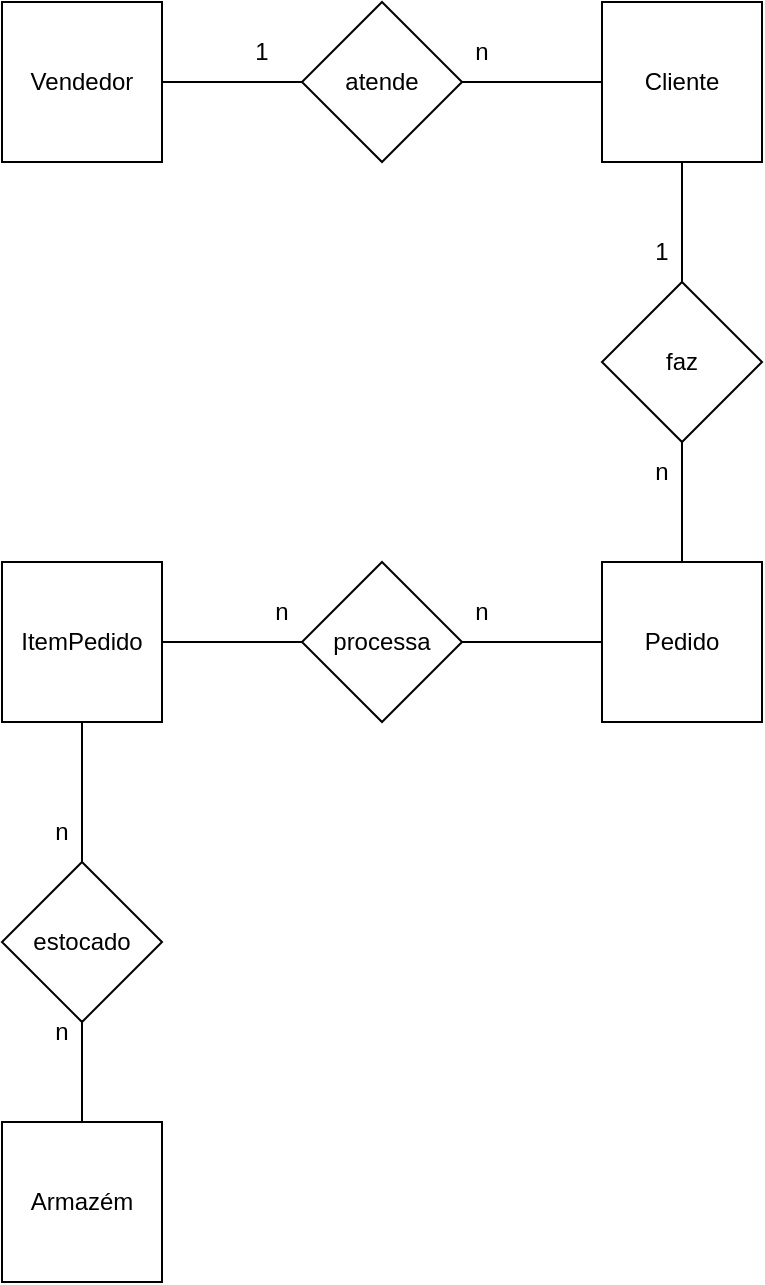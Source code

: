 <mxfile version="24.7.12">
  <diagram name="Página-1" id="MhYTZ56W9WXhxa4-GrH4">
    <mxGraphModel dx="1434" dy="786" grid="1" gridSize="10" guides="1" tooltips="1" connect="1" arrows="1" fold="1" page="1" pageScale="1" pageWidth="827" pageHeight="1169" math="0" shadow="0">
      <root>
        <mxCell id="0" />
        <mxCell id="1" parent="0" />
        <mxCell id="kSN-877ZPlSD72KdADQv-1" value="Vendedor" style="whiteSpace=wrap;html=1;aspect=fixed;" vertex="1" parent="1">
          <mxGeometry x="140" y="100" width="80" height="80" as="geometry" />
        </mxCell>
        <mxCell id="kSN-877ZPlSD72KdADQv-2" value="atende" style="rhombus;whiteSpace=wrap;html=1;" vertex="1" parent="1">
          <mxGeometry x="290" y="100" width="80" height="80" as="geometry" />
        </mxCell>
        <mxCell id="kSN-877ZPlSD72KdADQv-3" value="Cliente" style="whiteSpace=wrap;html=1;aspect=fixed;" vertex="1" parent="1">
          <mxGeometry x="440" y="100" width="80" height="80" as="geometry" />
        </mxCell>
        <mxCell id="kSN-877ZPlSD72KdADQv-5" value="Armazém" style="whiteSpace=wrap;html=1;aspect=fixed;" vertex="1" parent="1">
          <mxGeometry x="140" y="660" width="80" height="80" as="geometry" />
        </mxCell>
        <mxCell id="kSN-877ZPlSD72KdADQv-6" value="ItemPedido" style="whiteSpace=wrap;html=1;aspect=fixed;" vertex="1" parent="1">
          <mxGeometry x="140" y="380" width="80" height="80" as="geometry" />
        </mxCell>
        <mxCell id="kSN-877ZPlSD72KdADQv-8" value="faz" style="rhombus;whiteSpace=wrap;html=1;" vertex="1" parent="1">
          <mxGeometry x="440" y="240" width="80" height="80" as="geometry" />
        </mxCell>
        <mxCell id="kSN-877ZPlSD72KdADQv-9" value="" style="endArrow=none;html=1;rounded=0;exitX=1;exitY=0.5;exitDx=0;exitDy=0;entryX=0;entryY=0.5;entryDx=0;entryDy=0;" edge="1" parent="1" source="kSN-877ZPlSD72KdADQv-1" target="kSN-877ZPlSD72KdADQv-2">
          <mxGeometry width="50" height="50" relative="1" as="geometry">
            <mxPoint x="390" y="430" as="sourcePoint" />
            <mxPoint x="440" y="380" as="targetPoint" />
          </mxGeometry>
        </mxCell>
        <mxCell id="kSN-877ZPlSD72KdADQv-10" value="" style="endArrow=none;html=1;rounded=0;exitX=0;exitY=0.5;exitDx=0;exitDy=0;entryX=1;entryY=0.5;entryDx=0;entryDy=0;" edge="1" parent="1" source="kSN-877ZPlSD72KdADQv-3" target="kSN-877ZPlSD72KdADQv-2">
          <mxGeometry width="50" height="50" relative="1" as="geometry">
            <mxPoint x="230" y="150" as="sourcePoint" />
            <mxPoint x="300" y="150" as="targetPoint" />
          </mxGeometry>
        </mxCell>
        <mxCell id="kSN-877ZPlSD72KdADQv-11" value="Pedido" style="whiteSpace=wrap;html=1;aspect=fixed;" vertex="1" parent="1">
          <mxGeometry x="440" y="380" width="80" height="80" as="geometry" />
        </mxCell>
        <mxCell id="kSN-877ZPlSD72KdADQv-12" value="" style="endArrow=none;html=1;rounded=0;exitX=0.5;exitY=1;exitDx=0;exitDy=0;entryX=0.5;entryY=0;entryDx=0;entryDy=0;" edge="1" parent="1" source="kSN-877ZPlSD72KdADQv-3" target="kSN-877ZPlSD72KdADQv-8">
          <mxGeometry width="50" height="50" relative="1" as="geometry">
            <mxPoint x="230" y="150" as="sourcePoint" />
            <mxPoint x="300" y="150" as="targetPoint" />
          </mxGeometry>
        </mxCell>
        <mxCell id="kSN-877ZPlSD72KdADQv-13" value="" style="endArrow=none;html=1;rounded=0;exitX=0.5;exitY=0;exitDx=0;exitDy=0;entryX=0.5;entryY=1;entryDx=0;entryDy=0;" edge="1" parent="1" source="kSN-877ZPlSD72KdADQv-11" target="kSN-877ZPlSD72KdADQv-8">
          <mxGeometry width="50" height="50" relative="1" as="geometry">
            <mxPoint x="490" y="190" as="sourcePoint" />
            <mxPoint x="490" y="250" as="targetPoint" />
          </mxGeometry>
        </mxCell>
        <mxCell id="kSN-877ZPlSD72KdADQv-14" value="" style="endArrow=none;html=1;rounded=0;entryX=0;entryY=0.5;entryDx=0;entryDy=0;exitX=1;exitY=0.5;exitDx=0;exitDy=0;" edge="1" parent="1" source="kSN-877ZPlSD72KdADQv-15" target="kSN-877ZPlSD72KdADQv-11">
          <mxGeometry width="50" height="50" relative="1" as="geometry">
            <mxPoint x="480" y="500" as="sourcePoint" />
            <mxPoint x="410" y="530" as="targetPoint" />
          </mxGeometry>
        </mxCell>
        <mxCell id="kSN-877ZPlSD72KdADQv-15" value="processa" style="rhombus;whiteSpace=wrap;html=1;" vertex="1" parent="1">
          <mxGeometry x="290" y="380" width="80" height="80" as="geometry" />
        </mxCell>
        <mxCell id="kSN-877ZPlSD72KdADQv-16" value="" style="endArrow=none;html=1;rounded=0;exitX=1;exitY=0.5;exitDx=0;exitDy=0;entryX=0;entryY=0.5;entryDx=0;entryDy=0;" edge="1" parent="1" source="kSN-877ZPlSD72KdADQv-6" target="kSN-877ZPlSD72KdADQv-15">
          <mxGeometry width="50" height="50" relative="1" as="geometry">
            <mxPoint x="380" y="430" as="sourcePoint" />
            <mxPoint x="260" y="480" as="targetPoint" />
          </mxGeometry>
        </mxCell>
        <mxCell id="kSN-877ZPlSD72KdADQv-17" value="estocado" style="rhombus;whiteSpace=wrap;html=1;" vertex="1" parent="1">
          <mxGeometry x="140" y="530" width="80" height="80" as="geometry" />
        </mxCell>
        <mxCell id="kSN-877ZPlSD72KdADQv-18" value="" style="endArrow=none;html=1;rounded=0;exitX=0.5;exitY=1;exitDx=0;exitDy=0;entryX=0.5;entryY=0;entryDx=0;entryDy=0;" edge="1" parent="1" source="kSN-877ZPlSD72KdADQv-6" target="kSN-877ZPlSD72KdADQv-17">
          <mxGeometry width="50" height="50" relative="1" as="geometry">
            <mxPoint x="230" y="430" as="sourcePoint" />
            <mxPoint x="300" y="430" as="targetPoint" />
          </mxGeometry>
        </mxCell>
        <mxCell id="kSN-877ZPlSD72KdADQv-19" value="" style="endArrow=none;html=1;rounded=0;exitX=0.5;exitY=0;exitDx=0;exitDy=0;entryX=0.5;entryY=1;entryDx=0;entryDy=0;" edge="1" parent="1" source="kSN-877ZPlSD72KdADQv-5" target="kSN-877ZPlSD72KdADQv-17">
          <mxGeometry width="50" height="50" relative="1" as="geometry">
            <mxPoint x="190" y="470" as="sourcePoint" />
            <mxPoint x="190" y="540" as="targetPoint" />
          </mxGeometry>
        </mxCell>
        <mxCell id="kSN-877ZPlSD72KdADQv-22" value="1" style="text;html=1;align=center;verticalAlign=middle;whiteSpace=wrap;rounded=0;" vertex="1" parent="1">
          <mxGeometry x="240" y="110" width="60" height="30" as="geometry" />
        </mxCell>
        <mxCell id="kSN-877ZPlSD72KdADQv-24" value="n" style="text;html=1;align=center;verticalAlign=middle;whiteSpace=wrap;rounded=0;" vertex="1" parent="1">
          <mxGeometry x="350" y="110" width="60" height="30" as="geometry" />
        </mxCell>
        <mxCell id="kSN-877ZPlSD72KdADQv-25" value="1" style="text;html=1;align=center;verticalAlign=middle;whiteSpace=wrap;rounded=0;" vertex="1" parent="1">
          <mxGeometry x="440" y="210" width="60" height="30" as="geometry" />
        </mxCell>
        <mxCell id="kSN-877ZPlSD72KdADQv-26" value="n" style="text;html=1;align=center;verticalAlign=middle;whiteSpace=wrap;rounded=0;" vertex="1" parent="1">
          <mxGeometry x="440" y="320" width="60" height="30" as="geometry" />
        </mxCell>
        <mxCell id="kSN-877ZPlSD72KdADQv-27" value="n" style="text;html=1;align=center;verticalAlign=middle;whiteSpace=wrap;rounded=0;" vertex="1" parent="1">
          <mxGeometry x="350" y="390" width="60" height="30" as="geometry" />
        </mxCell>
        <mxCell id="kSN-877ZPlSD72KdADQv-28" value="n" style="text;html=1;align=center;verticalAlign=middle;whiteSpace=wrap;rounded=0;" vertex="1" parent="1">
          <mxGeometry x="250" y="390" width="60" height="30" as="geometry" />
        </mxCell>
        <mxCell id="kSN-877ZPlSD72KdADQv-29" value="n" style="text;html=1;align=center;verticalAlign=middle;whiteSpace=wrap;rounded=0;" vertex="1" parent="1">
          <mxGeometry x="140" y="500" width="60" height="30" as="geometry" />
        </mxCell>
        <mxCell id="kSN-877ZPlSD72KdADQv-30" value="n" style="text;html=1;align=center;verticalAlign=middle;whiteSpace=wrap;rounded=0;" vertex="1" parent="1">
          <mxGeometry x="140" y="600" width="60" height="30" as="geometry" />
        </mxCell>
      </root>
    </mxGraphModel>
  </diagram>
</mxfile>
